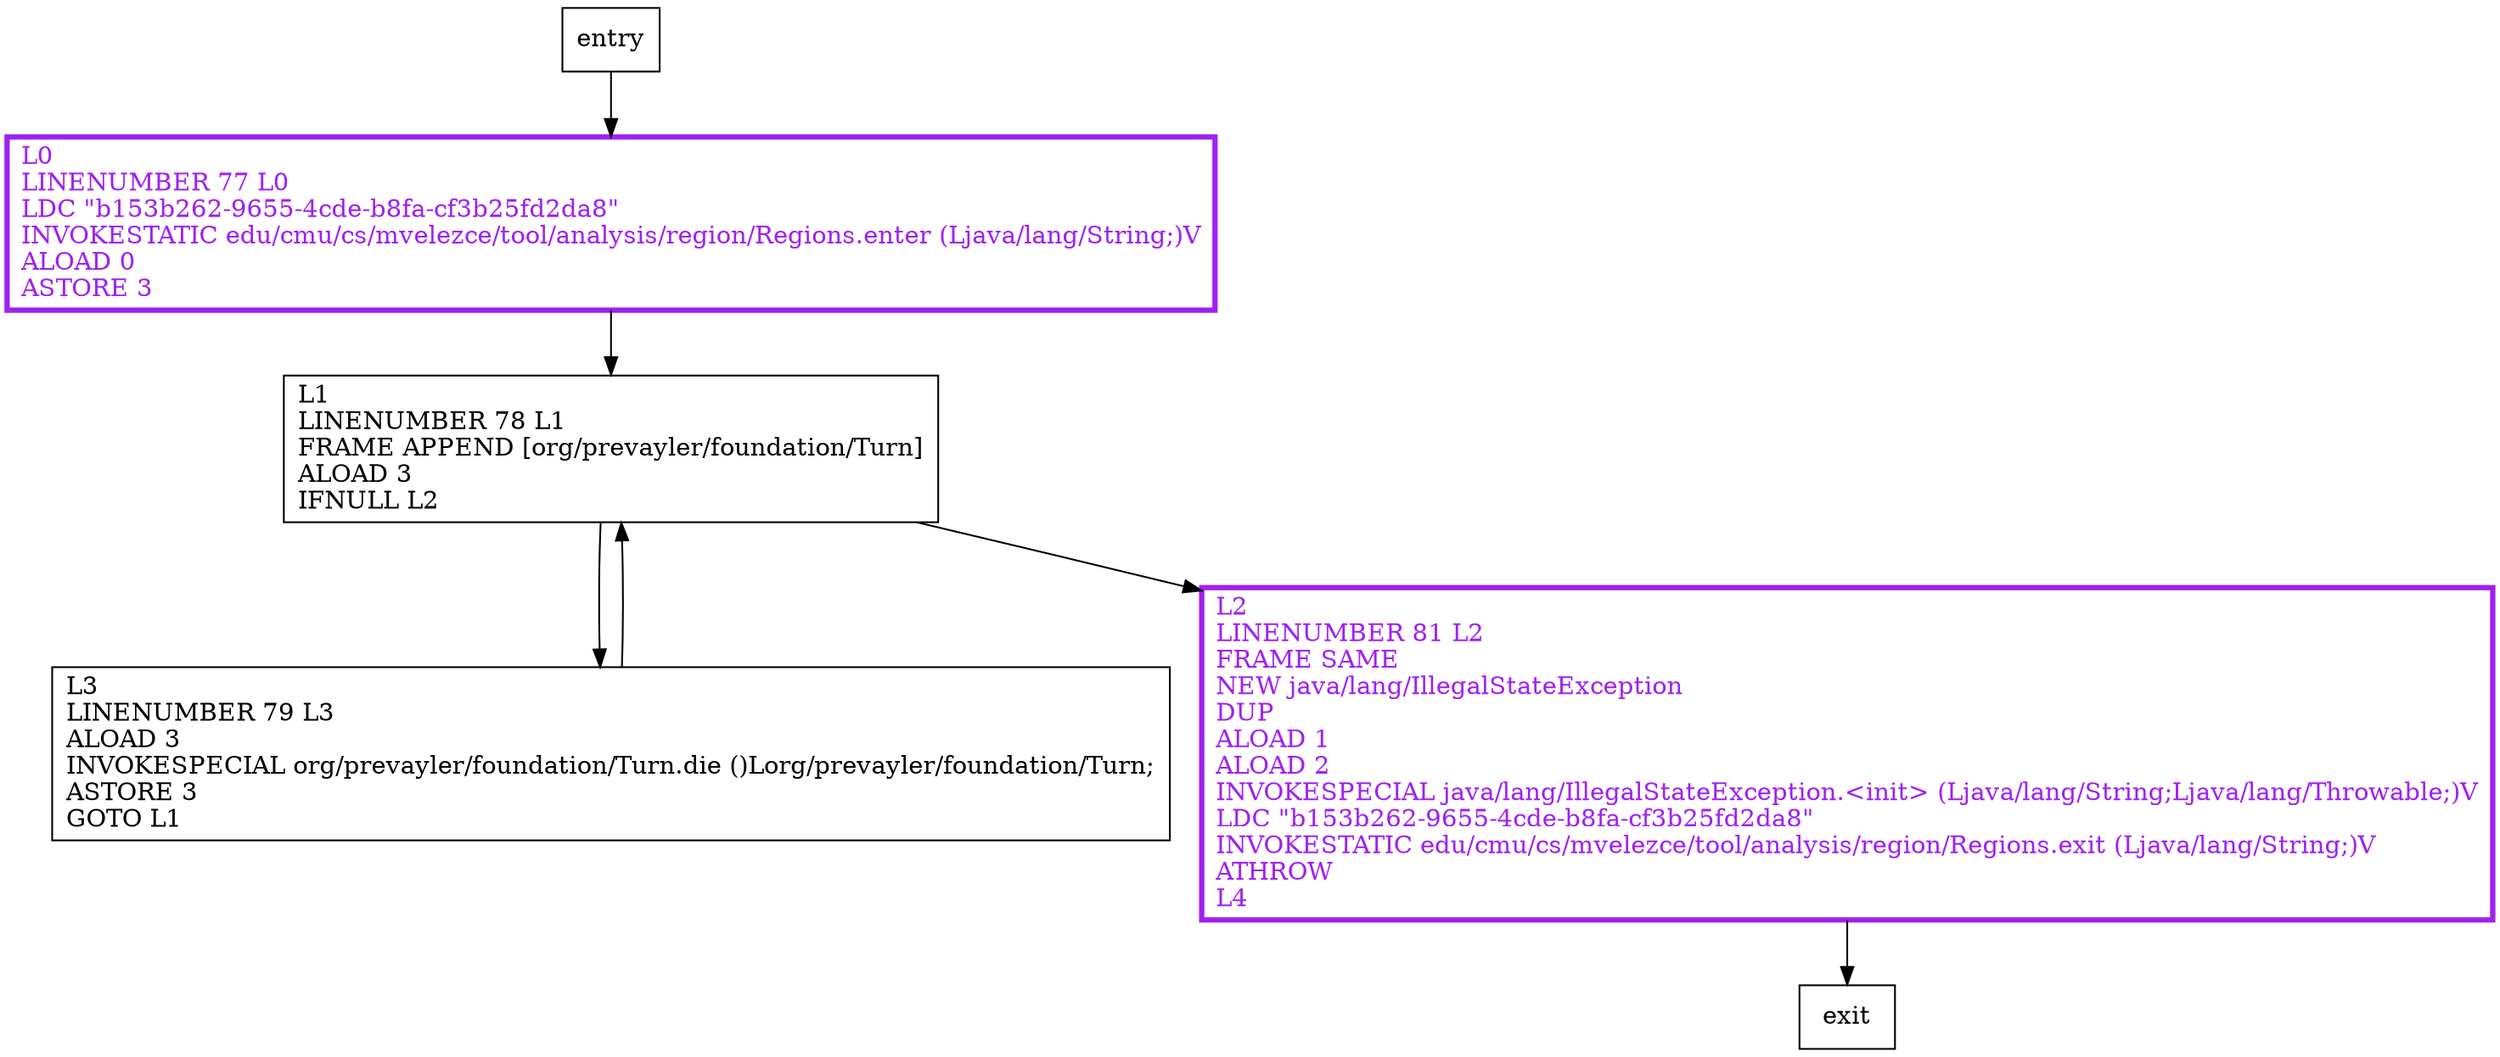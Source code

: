 digraph abort {
node [shape=record];
948115224 [label="L1\lLINENUMBER 78 L1\lFRAME APPEND [org/prevayler/foundation/Turn]\lALOAD 3\lIFNULL L2\l"];
423733503 [label="L0\lLINENUMBER 77 L0\lLDC \"b153b262-9655-4cde-b8fa-cf3b25fd2da8\"\lINVOKESTATIC edu/cmu/cs/mvelezce/tool/analysis/region/Regions.enter (Ljava/lang/String;)V\lALOAD 0\lASTORE 3\l"];
345887595 [label="L3\lLINENUMBER 79 L3\lALOAD 3\lINVOKESPECIAL org/prevayler/foundation/Turn.die ()Lorg/prevayler/foundation/Turn;\lASTORE 3\lGOTO L1\l"];
584561912 [label="L2\lLINENUMBER 81 L2\lFRAME SAME\lNEW java/lang/IllegalStateException\lDUP\lALOAD 1\lALOAD 2\lINVOKESPECIAL java/lang/IllegalStateException.\<init\> (Ljava/lang/String;Ljava/lang/Throwable;)V\lLDC \"b153b262-9655-4cde-b8fa-cf3b25fd2da8\"\lINVOKESTATIC edu/cmu/cs/mvelezce/tool/analysis/region/Regions.exit (Ljava/lang/String;)V\lATHROW\lL4\l"];
entry;
exit;
entry -> 423733503;
948115224 -> 345887595;
948115224 -> 584561912;
423733503 -> 948115224;
345887595 -> 948115224;
584561912 -> exit;
423733503[fontcolor="purple", penwidth=3, color="purple"];
584561912[fontcolor="purple", penwidth=3, color="purple"];
}
